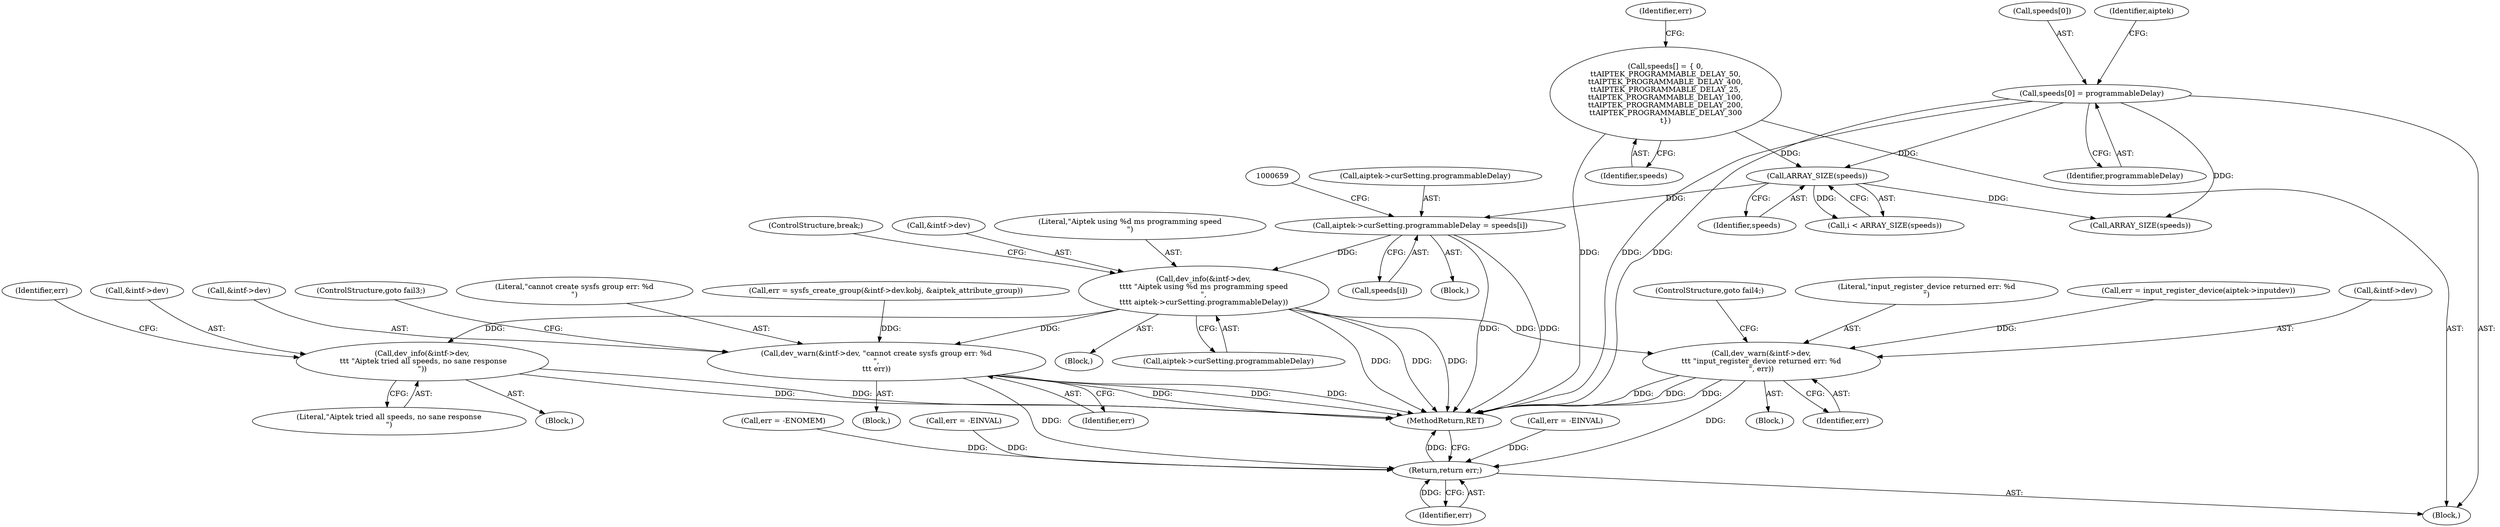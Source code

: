 digraph "0_linux_8e20cf2bce122ce9262d6034ee5d5b76fbb92f96@array" {
"1000649" [label="(Call,aiptek->curSetting.programmableDelay = speeds[i])"];
"1000644" [label="(Call,ARRAY_SIZE(speeds))"];
"1000129" [label="(Call,speeds[] = { 0,\n\t\tAIPTEK_PROGRAMMABLE_DELAY_50,\n\t\tAIPTEK_PROGRAMMABLE_DELAY_400,\n\t\tAIPTEK_PROGRAMMABLE_DELAY_25,\n\t\tAIPTEK_PROGRAMMABLE_DELAY_100,\n\t\tAIPTEK_PROGRAMMABLE_DELAY_200,\n\t\tAIPTEK_PROGRAMMABLE_DELAY_300\n\t})"];
"1000136" [label="(Call,speeds[0] = programmableDelay)"];
"1000671" [label="(Call,dev_info(&intf->dev,\n\t\t\t\t \"Aiptek using %d ms programming speed\n\",\n\t\t\t\t aiptek->curSetting.programmableDelay))"];
"1000689" [label="(Call,dev_info(&intf->dev,\n \t\t\t \"Aiptek tried all speeds, no sane response\n\"))"];
"1000717" [label="(Call,dev_warn(&intf->dev, \"cannot create sysfs group err: %d\n\",\n\t\t\t err))"];
"1000777" [label="(Return,return err;)"];
"1000734" [label="(Call,dev_warn(&intf->dev,\n\t\t\t \"input_register_device returned err: %d\n\", err))"];
"1000694" [label="(Literal,\"Aiptek tried all speeds, no sane response\n\")"];
"1000778" [label="(Identifier,err)"];
"1000142" [label="(Identifier,aiptek)"];
"1000779" [label="(MethodReturn,RET)"];
"1000140" [label="(Identifier,programmableDelay)"];
"1000688" [label="(Block,)"];
"1000703" [label="(Call,err = sysfs_create_group(&intf->dev.kobj, &aiptek_attribute_group))"];
"1000777" [label="(Return,return err;)"];
"1000118" [label="(Block,)"];
"1000136" [label="(Call,speeds[0] = programmableDelay)"];
"1000672" [label="(Call,&intf->dev)"];
"1000129" [label="(Call,speeds[] = { 0,\n\t\tAIPTEK_PROGRAMMABLE_DELAY_50,\n\t\tAIPTEK_PROGRAMMABLE_DELAY_400,\n\t\tAIPTEK_PROGRAMMABLE_DELAY_25,\n\t\tAIPTEK_PROGRAMMABLE_DELAY_100,\n\t\tAIPTEK_PROGRAMMABLE_DELAY_200,\n\t\tAIPTEK_PROGRAMMABLE_DELAY_300\n\t})"];
"1000650" [label="(Call,aiptek->curSetting.programmableDelay)"];
"1000671" [label="(Call,dev_info(&intf->dev,\n\t\t\t\t \"Aiptek using %d ms programming speed\n\",\n\t\t\t\t aiptek->curSetting.programmableDelay))"];
"1000741" [label="(ControlStructure,goto fail4;)"];
"1000733" [label="(Block,)"];
"1000645" [label="(Identifier,speeds)"];
"1000655" [label="(Call,speeds[i])"];
"1000670" [label="(Block,)"];
"1000133" [label="(Identifier,err)"];
"1000580" [label="(Call,err = -EINVAL)"];
"1000648" [label="(Block,)"];
"1000734" [label="(Call,dev_warn(&intf->dev,\n\t\t\t \"input_register_device returned err: %d\n\", err))"];
"1000689" [label="(Call,dev_info(&intf->dev,\n \t\t\t \"Aiptek tried all speeds, no sane response\n\"))"];
"1000717" [label="(Call,dev_warn(&intf->dev, \"cannot create sysfs group err: %d\n\",\n\t\t\t err))"];
"1000718" [label="(Call,&intf->dev)"];
"1000716" [label="(Block,)"];
"1000644" [label="(Call,ARRAY_SIZE(speeds))"];
"1000642" [label="(Call,i < ARRAY_SIZE(speeds))"];
"1000132" [label="(Call,err = -ENOMEM)"];
"1000739" [label="(Literal,\"input_register_device returned err: %d\n\")"];
"1000724" [label="(ControlStructure,goto fail3;)"];
"1000137" [label="(Call,speeds[0])"];
"1000725" [label="(Call,err = input_register_device(aiptek->inputdev))"];
"1000677" [label="(Call,aiptek->curSetting.programmableDelay)"];
"1000690" [label="(Call,&intf->dev)"];
"1000695" [label="(Call,err = -EINVAL)"];
"1000130" [label="(Identifier,speeds)"];
"1000696" [label="(Identifier,err)"];
"1000722" [label="(Literal,\"cannot create sysfs group err: %d\n\")"];
"1000686" [label="(Call,ARRAY_SIZE(speeds))"];
"1000676" [label="(Literal,\"Aiptek using %d ms programming speed\n\")"];
"1000740" [label="(Identifier,err)"];
"1000735" [label="(Call,&intf->dev)"];
"1000682" [label="(ControlStructure,break;)"];
"1000723" [label="(Identifier,err)"];
"1000649" [label="(Call,aiptek->curSetting.programmableDelay = speeds[i])"];
"1000649" -> "1000648"  [label="AST: "];
"1000649" -> "1000655"  [label="CFG: "];
"1000650" -> "1000649"  [label="AST: "];
"1000655" -> "1000649"  [label="AST: "];
"1000659" -> "1000649"  [label="CFG: "];
"1000649" -> "1000779"  [label="DDG: "];
"1000649" -> "1000779"  [label="DDG: "];
"1000644" -> "1000649"  [label="DDG: "];
"1000649" -> "1000671"  [label="DDG: "];
"1000644" -> "1000642"  [label="AST: "];
"1000644" -> "1000645"  [label="CFG: "];
"1000645" -> "1000644"  [label="AST: "];
"1000642" -> "1000644"  [label="CFG: "];
"1000644" -> "1000642"  [label="DDG: "];
"1000129" -> "1000644"  [label="DDG: "];
"1000136" -> "1000644"  [label="DDG: "];
"1000644" -> "1000686"  [label="DDG: "];
"1000129" -> "1000118"  [label="AST: "];
"1000129" -> "1000130"  [label="CFG: "];
"1000130" -> "1000129"  [label="AST: "];
"1000133" -> "1000129"  [label="CFG: "];
"1000129" -> "1000779"  [label="DDG: "];
"1000136" -> "1000118"  [label="AST: "];
"1000136" -> "1000140"  [label="CFG: "];
"1000137" -> "1000136"  [label="AST: "];
"1000140" -> "1000136"  [label="AST: "];
"1000142" -> "1000136"  [label="CFG: "];
"1000136" -> "1000779"  [label="DDG: "];
"1000136" -> "1000779"  [label="DDG: "];
"1000136" -> "1000686"  [label="DDG: "];
"1000671" -> "1000670"  [label="AST: "];
"1000671" -> "1000677"  [label="CFG: "];
"1000672" -> "1000671"  [label="AST: "];
"1000676" -> "1000671"  [label="AST: "];
"1000677" -> "1000671"  [label="AST: "];
"1000682" -> "1000671"  [label="CFG: "];
"1000671" -> "1000779"  [label="DDG: "];
"1000671" -> "1000779"  [label="DDG: "];
"1000671" -> "1000779"  [label="DDG: "];
"1000671" -> "1000689"  [label="DDG: "];
"1000671" -> "1000717"  [label="DDG: "];
"1000671" -> "1000734"  [label="DDG: "];
"1000689" -> "1000688"  [label="AST: "];
"1000689" -> "1000694"  [label="CFG: "];
"1000690" -> "1000689"  [label="AST: "];
"1000694" -> "1000689"  [label="AST: "];
"1000696" -> "1000689"  [label="CFG: "];
"1000689" -> "1000779"  [label="DDG: "];
"1000689" -> "1000779"  [label="DDG: "];
"1000717" -> "1000716"  [label="AST: "];
"1000717" -> "1000723"  [label="CFG: "];
"1000718" -> "1000717"  [label="AST: "];
"1000722" -> "1000717"  [label="AST: "];
"1000723" -> "1000717"  [label="AST: "];
"1000724" -> "1000717"  [label="CFG: "];
"1000717" -> "1000779"  [label="DDG: "];
"1000717" -> "1000779"  [label="DDG: "];
"1000717" -> "1000779"  [label="DDG: "];
"1000703" -> "1000717"  [label="DDG: "];
"1000717" -> "1000777"  [label="DDG: "];
"1000777" -> "1000118"  [label="AST: "];
"1000777" -> "1000778"  [label="CFG: "];
"1000778" -> "1000777"  [label="AST: "];
"1000779" -> "1000777"  [label="CFG: "];
"1000777" -> "1000779"  [label="DDG: "];
"1000778" -> "1000777"  [label="DDG: "];
"1000695" -> "1000777"  [label="DDG: "];
"1000734" -> "1000777"  [label="DDG: "];
"1000580" -> "1000777"  [label="DDG: "];
"1000132" -> "1000777"  [label="DDG: "];
"1000734" -> "1000733"  [label="AST: "];
"1000734" -> "1000740"  [label="CFG: "];
"1000735" -> "1000734"  [label="AST: "];
"1000739" -> "1000734"  [label="AST: "];
"1000740" -> "1000734"  [label="AST: "];
"1000741" -> "1000734"  [label="CFG: "];
"1000734" -> "1000779"  [label="DDG: "];
"1000734" -> "1000779"  [label="DDG: "];
"1000734" -> "1000779"  [label="DDG: "];
"1000725" -> "1000734"  [label="DDG: "];
}

